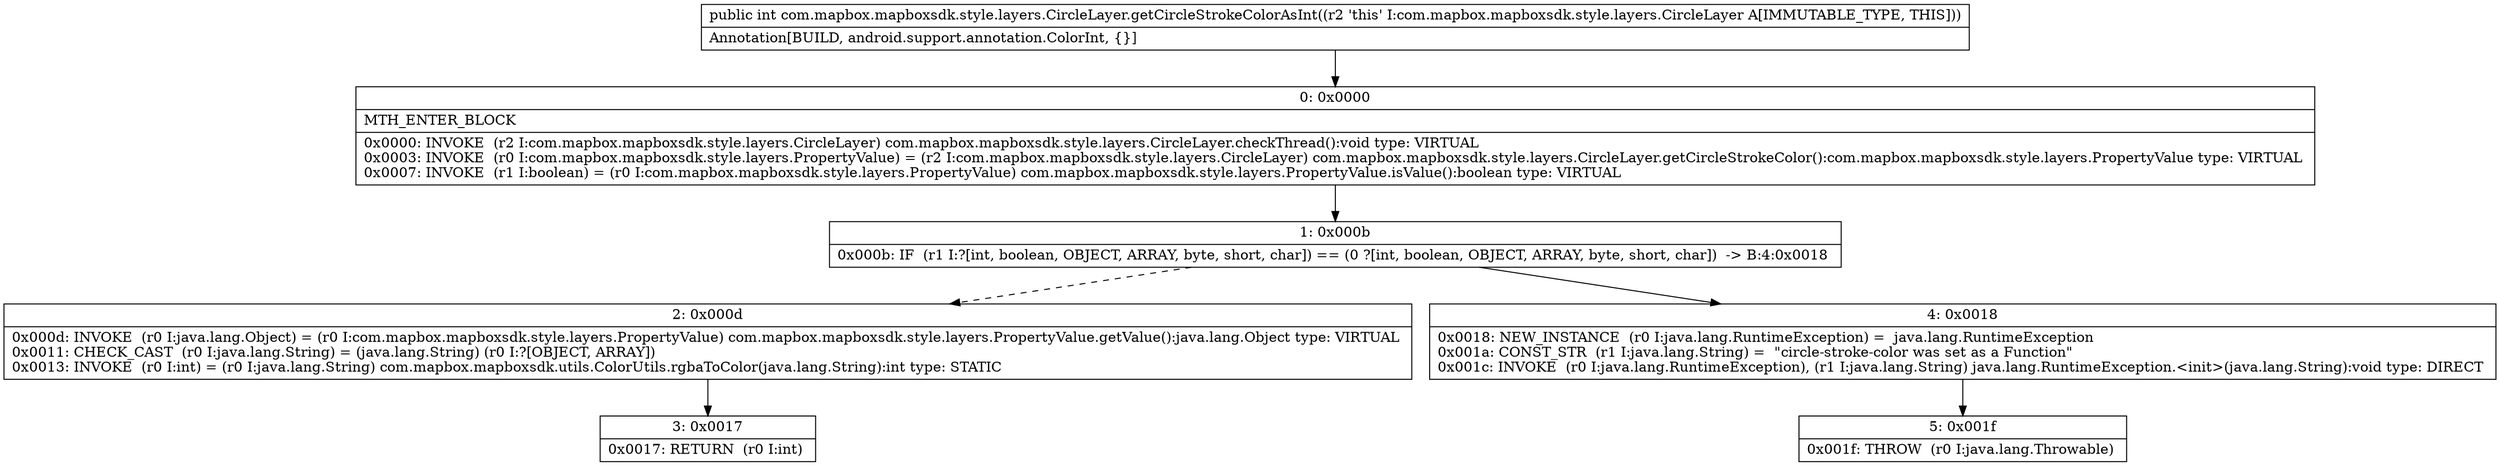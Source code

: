 digraph "CFG forcom.mapbox.mapboxsdk.style.layers.CircleLayer.getCircleStrokeColorAsInt()I" {
Node_0 [shape=record,label="{0\:\ 0x0000|MTH_ENTER_BLOCK\l|0x0000: INVOKE  (r2 I:com.mapbox.mapboxsdk.style.layers.CircleLayer) com.mapbox.mapboxsdk.style.layers.CircleLayer.checkThread():void type: VIRTUAL \l0x0003: INVOKE  (r0 I:com.mapbox.mapboxsdk.style.layers.PropertyValue) = (r2 I:com.mapbox.mapboxsdk.style.layers.CircleLayer) com.mapbox.mapboxsdk.style.layers.CircleLayer.getCircleStrokeColor():com.mapbox.mapboxsdk.style.layers.PropertyValue type: VIRTUAL \l0x0007: INVOKE  (r1 I:boolean) = (r0 I:com.mapbox.mapboxsdk.style.layers.PropertyValue) com.mapbox.mapboxsdk.style.layers.PropertyValue.isValue():boolean type: VIRTUAL \l}"];
Node_1 [shape=record,label="{1\:\ 0x000b|0x000b: IF  (r1 I:?[int, boolean, OBJECT, ARRAY, byte, short, char]) == (0 ?[int, boolean, OBJECT, ARRAY, byte, short, char])  \-\> B:4:0x0018 \l}"];
Node_2 [shape=record,label="{2\:\ 0x000d|0x000d: INVOKE  (r0 I:java.lang.Object) = (r0 I:com.mapbox.mapboxsdk.style.layers.PropertyValue) com.mapbox.mapboxsdk.style.layers.PropertyValue.getValue():java.lang.Object type: VIRTUAL \l0x0011: CHECK_CAST  (r0 I:java.lang.String) = (java.lang.String) (r0 I:?[OBJECT, ARRAY]) \l0x0013: INVOKE  (r0 I:int) = (r0 I:java.lang.String) com.mapbox.mapboxsdk.utils.ColorUtils.rgbaToColor(java.lang.String):int type: STATIC \l}"];
Node_3 [shape=record,label="{3\:\ 0x0017|0x0017: RETURN  (r0 I:int) \l}"];
Node_4 [shape=record,label="{4\:\ 0x0018|0x0018: NEW_INSTANCE  (r0 I:java.lang.RuntimeException) =  java.lang.RuntimeException \l0x001a: CONST_STR  (r1 I:java.lang.String) =  \"circle\-stroke\-color was set as a Function\" \l0x001c: INVOKE  (r0 I:java.lang.RuntimeException), (r1 I:java.lang.String) java.lang.RuntimeException.\<init\>(java.lang.String):void type: DIRECT \l}"];
Node_5 [shape=record,label="{5\:\ 0x001f|0x001f: THROW  (r0 I:java.lang.Throwable) \l}"];
MethodNode[shape=record,label="{public int com.mapbox.mapboxsdk.style.layers.CircleLayer.getCircleStrokeColorAsInt((r2 'this' I:com.mapbox.mapboxsdk.style.layers.CircleLayer A[IMMUTABLE_TYPE, THIS]))  | Annotation[BUILD, android.support.annotation.ColorInt, \{\}]\l}"];
MethodNode -> Node_0;
Node_0 -> Node_1;
Node_1 -> Node_2[style=dashed];
Node_1 -> Node_4;
Node_2 -> Node_3;
Node_4 -> Node_5;
}

